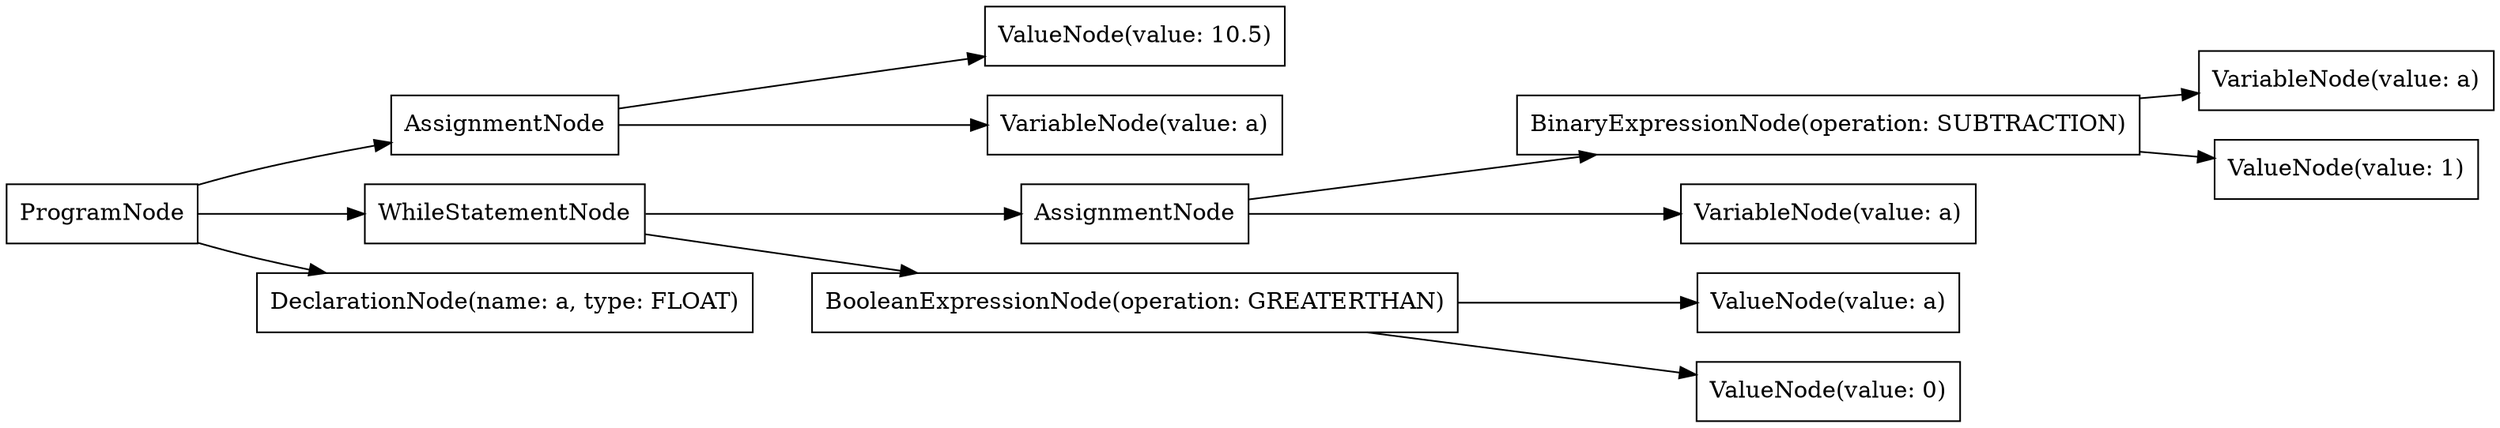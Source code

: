 digraph G {
rankdir=LR
"ee18b95c-49b9-473a-bf72-9ec9c382dc5d" [label="VariableNode(value: a)" shape="box"];
"23ce2a3a-48cd-44fc-bd98-29ea749994c8" [label="ValueNode(value: 10.5)" shape="box"];
"ea94cf69-170c-4afc-a3f8-617261ac50c2" [label="AssignmentNode" shape="box"];
"51fef664-7d71-4fae-bd66-378f555faefa" [label="VariableNode(value: a)" shape="box"];
"6f3ddfc3-f0e4-487d-9fa3-8a4714e9ac21" [label="BinaryExpressionNode(operation: SUBTRACTION)" shape="box"];
"db237f34-4fbe-4326-a78f-6c0143694538" [label="ProgramNode" shape="box"];
"3b455b31-c658-43ea-b531-d9dcf4334448" [label="WhileStatementNode" shape="box"];
"3764c3db-87a1-43d7-8bd2-4962ba393e70" [label="ValueNode(value: a)" shape="box"];
"279c02ed-5e2d-4e99-b3a2-d2021c114ac4" [label="AssignmentNode" shape="box"];
"d0b30299-09dd-4b9e-9d37-36d8ae794a8e" [label="ValueNode(value: 0)" shape="box"];
"6c62bb9b-050f-4ca5-8de5-74b08dd118c0" [label="DeclarationNode(name: a, type: FLOAT)" shape="box"];
"5cba9efe-7092-471a-8f35-cae955940b53" [label="BooleanExpressionNode(operation: GREATERTHAN)" shape="box"];
"4d028d04-5619-4327-aa66-9ee2290eb52b" [label="ValueNode(value: 1)" shape="box"];
"b61c9572-ce1c-443a-a619-0f5c5ac8113f" [label="VariableNode(value: a)" shape="box"];
"db237f34-4fbe-4326-a78f-6c0143694538" -> "6c62bb9b-050f-4ca5-8de5-74b08dd118c0";
"db237f34-4fbe-4326-a78f-6c0143694538" -> "ea94cf69-170c-4afc-a3f8-617261ac50c2";
"ea94cf69-170c-4afc-a3f8-617261ac50c2" -> "51fef664-7d71-4fae-bd66-378f555faefa";
"ea94cf69-170c-4afc-a3f8-617261ac50c2" -> "23ce2a3a-48cd-44fc-bd98-29ea749994c8";
"db237f34-4fbe-4326-a78f-6c0143694538" -> "3b455b31-c658-43ea-b531-d9dcf4334448";
"3b455b31-c658-43ea-b531-d9dcf4334448" -> "5cba9efe-7092-471a-8f35-cae955940b53";
"5cba9efe-7092-471a-8f35-cae955940b53" -> "3764c3db-87a1-43d7-8bd2-4962ba393e70";
"5cba9efe-7092-471a-8f35-cae955940b53" -> "d0b30299-09dd-4b9e-9d37-36d8ae794a8e";
"3b455b31-c658-43ea-b531-d9dcf4334448" -> "279c02ed-5e2d-4e99-b3a2-d2021c114ac4";
"279c02ed-5e2d-4e99-b3a2-d2021c114ac4" -> "b61c9572-ce1c-443a-a619-0f5c5ac8113f";
"279c02ed-5e2d-4e99-b3a2-d2021c114ac4" -> "6f3ddfc3-f0e4-487d-9fa3-8a4714e9ac21";
"6f3ddfc3-f0e4-487d-9fa3-8a4714e9ac21" -> "ee18b95c-49b9-473a-bf72-9ec9c382dc5d";
"6f3ddfc3-f0e4-487d-9fa3-8a4714e9ac21" -> "4d028d04-5619-4327-aa66-9ee2290eb52b";
}
